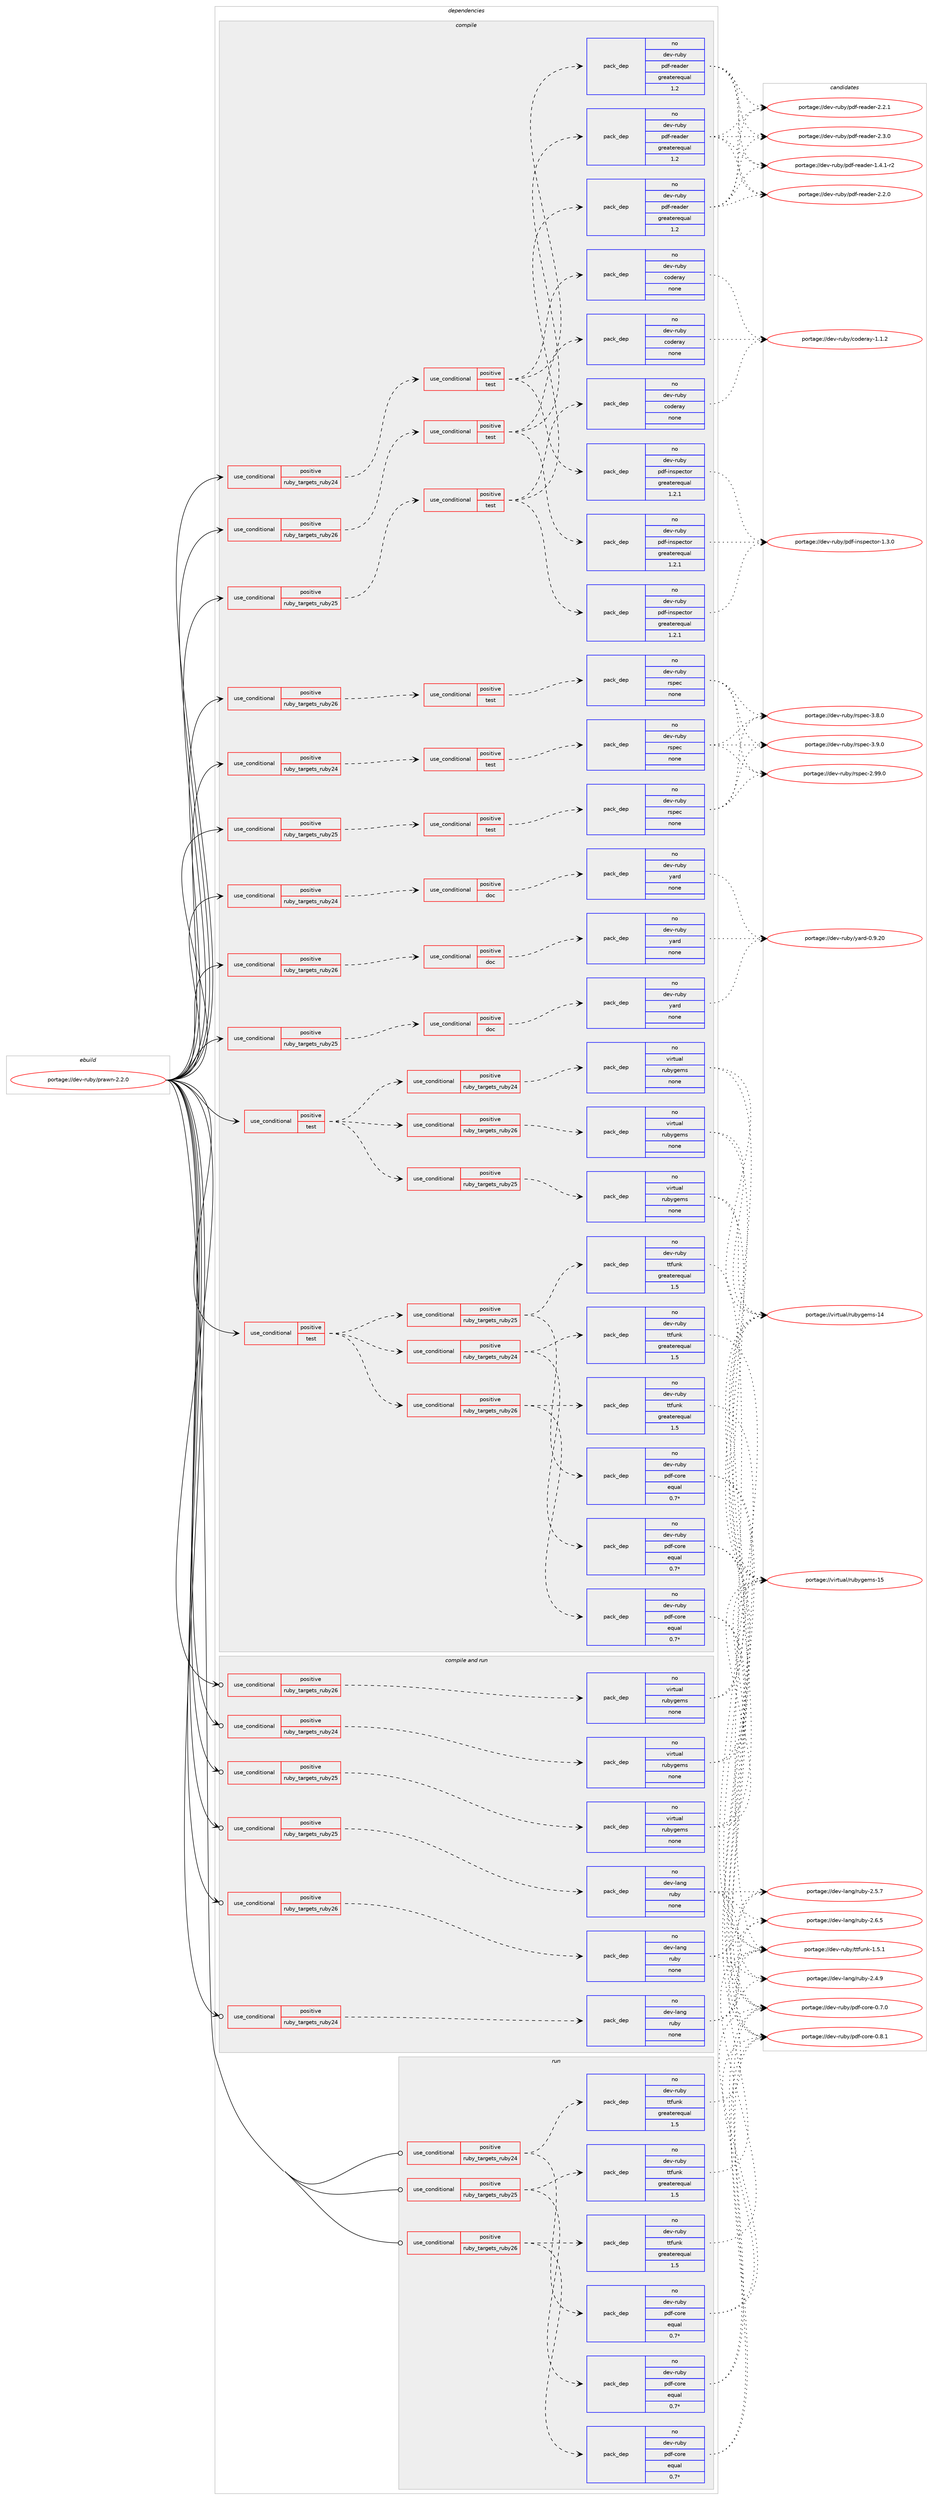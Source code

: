 digraph prolog {

# *************
# Graph options
# *************

newrank=true;
concentrate=true;
compound=true;
graph [rankdir=LR,fontname=Helvetica,fontsize=10,ranksep=1.5];#, ranksep=2.5, nodesep=0.2];
edge  [arrowhead=vee];
node  [fontname=Helvetica,fontsize=10];

# **********
# The ebuild
# **********

subgraph cluster_leftcol {
color=gray;
rank=same;
label=<<i>ebuild</i>>;
id [label="portage://dev-ruby/prawn-2.2.0", color=red, width=4, href="../dev-ruby/prawn-2.2.0.svg"];
}

# ****************
# The dependencies
# ****************

subgraph cluster_midcol {
color=gray;
label=<<i>dependencies</i>>;
subgraph cluster_compile {
fillcolor="#eeeeee";
style=filled;
label=<<i>compile</i>>;
subgraph cond59287 {
dependency234622 [label=<<TABLE BORDER="0" CELLBORDER="1" CELLSPACING="0" CELLPADDING="4"><TR><TD ROWSPAN="3" CELLPADDING="10">use_conditional</TD></TR><TR><TD>positive</TD></TR><TR><TD>ruby_targets_ruby24</TD></TR></TABLE>>, shape=none, color=red];
subgraph cond59288 {
dependency234623 [label=<<TABLE BORDER="0" CELLBORDER="1" CELLSPACING="0" CELLPADDING="4"><TR><TD ROWSPAN="3" CELLPADDING="10">use_conditional</TD></TR><TR><TD>positive</TD></TR><TR><TD>doc</TD></TR></TABLE>>, shape=none, color=red];
subgraph pack171790 {
dependency234624 [label=<<TABLE BORDER="0" CELLBORDER="1" CELLSPACING="0" CELLPADDING="4" WIDTH="220"><TR><TD ROWSPAN="6" CELLPADDING="30">pack_dep</TD></TR><TR><TD WIDTH="110">no</TD></TR><TR><TD>dev-ruby</TD></TR><TR><TD>yard</TD></TR><TR><TD>none</TD></TR><TR><TD></TD></TR></TABLE>>, shape=none, color=blue];
}
dependency234623:e -> dependency234624:w [weight=20,style="dashed",arrowhead="vee"];
}
dependency234622:e -> dependency234623:w [weight=20,style="dashed",arrowhead="vee"];
}
id:e -> dependency234622:w [weight=20,style="solid",arrowhead="vee"];
subgraph cond59289 {
dependency234625 [label=<<TABLE BORDER="0" CELLBORDER="1" CELLSPACING="0" CELLPADDING="4"><TR><TD ROWSPAN="3" CELLPADDING="10">use_conditional</TD></TR><TR><TD>positive</TD></TR><TR><TD>ruby_targets_ruby24</TD></TR></TABLE>>, shape=none, color=red];
subgraph cond59290 {
dependency234626 [label=<<TABLE BORDER="0" CELLBORDER="1" CELLSPACING="0" CELLPADDING="4"><TR><TD ROWSPAN="3" CELLPADDING="10">use_conditional</TD></TR><TR><TD>positive</TD></TR><TR><TD>test</TD></TR></TABLE>>, shape=none, color=red];
subgraph pack171791 {
dependency234627 [label=<<TABLE BORDER="0" CELLBORDER="1" CELLSPACING="0" CELLPADDING="4" WIDTH="220"><TR><TD ROWSPAN="6" CELLPADDING="30">pack_dep</TD></TR><TR><TD WIDTH="110">no</TD></TR><TR><TD>dev-ruby</TD></TR><TR><TD>coderay</TD></TR><TR><TD>none</TD></TR><TR><TD></TD></TR></TABLE>>, shape=none, color=blue];
}
dependency234626:e -> dependency234627:w [weight=20,style="dashed",arrowhead="vee"];
subgraph pack171792 {
dependency234628 [label=<<TABLE BORDER="0" CELLBORDER="1" CELLSPACING="0" CELLPADDING="4" WIDTH="220"><TR><TD ROWSPAN="6" CELLPADDING="30">pack_dep</TD></TR><TR><TD WIDTH="110">no</TD></TR><TR><TD>dev-ruby</TD></TR><TR><TD>pdf-inspector</TD></TR><TR><TD>greaterequal</TD></TR><TR><TD>1.2.1</TD></TR></TABLE>>, shape=none, color=blue];
}
dependency234626:e -> dependency234628:w [weight=20,style="dashed",arrowhead="vee"];
subgraph pack171793 {
dependency234629 [label=<<TABLE BORDER="0" CELLBORDER="1" CELLSPACING="0" CELLPADDING="4" WIDTH="220"><TR><TD ROWSPAN="6" CELLPADDING="30">pack_dep</TD></TR><TR><TD WIDTH="110">no</TD></TR><TR><TD>dev-ruby</TD></TR><TR><TD>pdf-reader</TD></TR><TR><TD>greaterequal</TD></TR><TR><TD>1.2</TD></TR></TABLE>>, shape=none, color=blue];
}
dependency234626:e -> dependency234629:w [weight=20,style="dashed",arrowhead="vee"];
}
dependency234625:e -> dependency234626:w [weight=20,style="dashed",arrowhead="vee"];
}
id:e -> dependency234625:w [weight=20,style="solid",arrowhead="vee"];
subgraph cond59291 {
dependency234630 [label=<<TABLE BORDER="0" CELLBORDER="1" CELLSPACING="0" CELLPADDING="4"><TR><TD ROWSPAN="3" CELLPADDING="10">use_conditional</TD></TR><TR><TD>positive</TD></TR><TR><TD>ruby_targets_ruby24</TD></TR></TABLE>>, shape=none, color=red];
subgraph cond59292 {
dependency234631 [label=<<TABLE BORDER="0" CELLBORDER="1" CELLSPACING="0" CELLPADDING="4"><TR><TD ROWSPAN="3" CELLPADDING="10">use_conditional</TD></TR><TR><TD>positive</TD></TR><TR><TD>test</TD></TR></TABLE>>, shape=none, color=red];
subgraph pack171794 {
dependency234632 [label=<<TABLE BORDER="0" CELLBORDER="1" CELLSPACING="0" CELLPADDING="4" WIDTH="220"><TR><TD ROWSPAN="6" CELLPADDING="30">pack_dep</TD></TR><TR><TD WIDTH="110">no</TD></TR><TR><TD>dev-ruby</TD></TR><TR><TD>rspec</TD></TR><TR><TD>none</TD></TR><TR><TD></TD></TR></TABLE>>, shape=none, color=blue];
}
dependency234631:e -> dependency234632:w [weight=20,style="dashed",arrowhead="vee"];
}
dependency234630:e -> dependency234631:w [weight=20,style="dashed",arrowhead="vee"];
}
id:e -> dependency234630:w [weight=20,style="solid",arrowhead="vee"];
subgraph cond59293 {
dependency234633 [label=<<TABLE BORDER="0" CELLBORDER="1" CELLSPACING="0" CELLPADDING="4"><TR><TD ROWSPAN="3" CELLPADDING="10">use_conditional</TD></TR><TR><TD>positive</TD></TR><TR><TD>ruby_targets_ruby25</TD></TR></TABLE>>, shape=none, color=red];
subgraph cond59294 {
dependency234634 [label=<<TABLE BORDER="0" CELLBORDER="1" CELLSPACING="0" CELLPADDING="4"><TR><TD ROWSPAN="3" CELLPADDING="10">use_conditional</TD></TR><TR><TD>positive</TD></TR><TR><TD>doc</TD></TR></TABLE>>, shape=none, color=red];
subgraph pack171795 {
dependency234635 [label=<<TABLE BORDER="0" CELLBORDER="1" CELLSPACING="0" CELLPADDING="4" WIDTH="220"><TR><TD ROWSPAN="6" CELLPADDING="30">pack_dep</TD></TR><TR><TD WIDTH="110">no</TD></TR><TR><TD>dev-ruby</TD></TR><TR><TD>yard</TD></TR><TR><TD>none</TD></TR><TR><TD></TD></TR></TABLE>>, shape=none, color=blue];
}
dependency234634:e -> dependency234635:w [weight=20,style="dashed",arrowhead="vee"];
}
dependency234633:e -> dependency234634:w [weight=20,style="dashed",arrowhead="vee"];
}
id:e -> dependency234633:w [weight=20,style="solid",arrowhead="vee"];
subgraph cond59295 {
dependency234636 [label=<<TABLE BORDER="0" CELLBORDER="1" CELLSPACING="0" CELLPADDING="4"><TR><TD ROWSPAN="3" CELLPADDING="10">use_conditional</TD></TR><TR><TD>positive</TD></TR><TR><TD>ruby_targets_ruby25</TD></TR></TABLE>>, shape=none, color=red];
subgraph cond59296 {
dependency234637 [label=<<TABLE BORDER="0" CELLBORDER="1" CELLSPACING="0" CELLPADDING="4"><TR><TD ROWSPAN="3" CELLPADDING="10">use_conditional</TD></TR><TR><TD>positive</TD></TR><TR><TD>test</TD></TR></TABLE>>, shape=none, color=red];
subgraph pack171796 {
dependency234638 [label=<<TABLE BORDER="0" CELLBORDER="1" CELLSPACING="0" CELLPADDING="4" WIDTH="220"><TR><TD ROWSPAN="6" CELLPADDING="30">pack_dep</TD></TR><TR><TD WIDTH="110">no</TD></TR><TR><TD>dev-ruby</TD></TR><TR><TD>coderay</TD></TR><TR><TD>none</TD></TR><TR><TD></TD></TR></TABLE>>, shape=none, color=blue];
}
dependency234637:e -> dependency234638:w [weight=20,style="dashed",arrowhead="vee"];
subgraph pack171797 {
dependency234639 [label=<<TABLE BORDER="0" CELLBORDER="1" CELLSPACING="0" CELLPADDING="4" WIDTH="220"><TR><TD ROWSPAN="6" CELLPADDING="30">pack_dep</TD></TR><TR><TD WIDTH="110">no</TD></TR><TR><TD>dev-ruby</TD></TR><TR><TD>pdf-inspector</TD></TR><TR><TD>greaterequal</TD></TR><TR><TD>1.2.1</TD></TR></TABLE>>, shape=none, color=blue];
}
dependency234637:e -> dependency234639:w [weight=20,style="dashed",arrowhead="vee"];
subgraph pack171798 {
dependency234640 [label=<<TABLE BORDER="0" CELLBORDER="1" CELLSPACING="0" CELLPADDING="4" WIDTH="220"><TR><TD ROWSPAN="6" CELLPADDING="30">pack_dep</TD></TR><TR><TD WIDTH="110">no</TD></TR><TR><TD>dev-ruby</TD></TR><TR><TD>pdf-reader</TD></TR><TR><TD>greaterequal</TD></TR><TR><TD>1.2</TD></TR></TABLE>>, shape=none, color=blue];
}
dependency234637:e -> dependency234640:w [weight=20,style="dashed",arrowhead="vee"];
}
dependency234636:e -> dependency234637:w [weight=20,style="dashed",arrowhead="vee"];
}
id:e -> dependency234636:w [weight=20,style="solid",arrowhead="vee"];
subgraph cond59297 {
dependency234641 [label=<<TABLE BORDER="0" CELLBORDER="1" CELLSPACING="0" CELLPADDING="4"><TR><TD ROWSPAN="3" CELLPADDING="10">use_conditional</TD></TR><TR><TD>positive</TD></TR><TR><TD>ruby_targets_ruby25</TD></TR></TABLE>>, shape=none, color=red];
subgraph cond59298 {
dependency234642 [label=<<TABLE BORDER="0" CELLBORDER="1" CELLSPACING="0" CELLPADDING="4"><TR><TD ROWSPAN="3" CELLPADDING="10">use_conditional</TD></TR><TR><TD>positive</TD></TR><TR><TD>test</TD></TR></TABLE>>, shape=none, color=red];
subgraph pack171799 {
dependency234643 [label=<<TABLE BORDER="0" CELLBORDER="1" CELLSPACING="0" CELLPADDING="4" WIDTH="220"><TR><TD ROWSPAN="6" CELLPADDING="30">pack_dep</TD></TR><TR><TD WIDTH="110">no</TD></TR><TR><TD>dev-ruby</TD></TR><TR><TD>rspec</TD></TR><TR><TD>none</TD></TR><TR><TD></TD></TR></TABLE>>, shape=none, color=blue];
}
dependency234642:e -> dependency234643:w [weight=20,style="dashed",arrowhead="vee"];
}
dependency234641:e -> dependency234642:w [weight=20,style="dashed",arrowhead="vee"];
}
id:e -> dependency234641:w [weight=20,style="solid",arrowhead="vee"];
subgraph cond59299 {
dependency234644 [label=<<TABLE BORDER="0" CELLBORDER="1" CELLSPACING="0" CELLPADDING="4"><TR><TD ROWSPAN="3" CELLPADDING="10">use_conditional</TD></TR><TR><TD>positive</TD></TR><TR><TD>ruby_targets_ruby26</TD></TR></TABLE>>, shape=none, color=red];
subgraph cond59300 {
dependency234645 [label=<<TABLE BORDER="0" CELLBORDER="1" CELLSPACING="0" CELLPADDING="4"><TR><TD ROWSPAN="3" CELLPADDING="10">use_conditional</TD></TR><TR><TD>positive</TD></TR><TR><TD>doc</TD></TR></TABLE>>, shape=none, color=red];
subgraph pack171800 {
dependency234646 [label=<<TABLE BORDER="0" CELLBORDER="1" CELLSPACING="0" CELLPADDING="4" WIDTH="220"><TR><TD ROWSPAN="6" CELLPADDING="30">pack_dep</TD></TR><TR><TD WIDTH="110">no</TD></TR><TR><TD>dev-ruby</TD></TR><TR><TD>yard</TD></TR><TR><TD>none</TD></TR><TR><TD></TD></TR></TABLE>>, shape=none, color=blue];
}
dependency234645:e -> dependency234646:w [weight=20,style="dashed",arrowhead="vee"];
}
dependency234644:e -> dependency234645:w [weight=20,style="dashed",arrowhead="vee"];
}
id:e -> dependency234644:w [weight=20,style="solid",arrowhead="vee"];
subgraph cond59301 {
dependency234647 [label=<<TABLE BORDER="0" CELLBORDER="1" CELLSPACING="0" CELLPADDING="4"><TR><TD ROWSPAN="3" CELLPADDING="10">use_conditional</TD></TR><TR><TD>positive</TD></TR><TR><TD>ruby_targets_ruby26</TD></TR></TABLE>>, shape=none, color=red];
subgraph cond59302 {
dependency234648 [label=<<TABLE BORDER="0" CELLBORDER="1" CELLSPACING="0" CELLPADDING="4"><TR><TD ROWSPAN="3" CELLPADDING="10">use_conditional</TD></TR><TR><TD>positive</TD></TR><TR><TD>test</TD></TR></TABLE>>, shape=none, color=red];
subgraph pack171801 {
dependency234649 [label=<<TABLE BORDER="0" CELLBORDER="1" CELLSPACING="0" CELLPADDING="4" WIDTH="220"><TR><TD ROWSPAN="6" CELLPADDING="30">pack_dep</TD></TR><TR><TD WIDTH="110">no</TD></TR><TR><TD>dev-ruby</TD></TR><TR><TD>coderay</TD></TR><TR><TD>none</TD></TR><TR><TD></TD></TR></TABLE>>, shape=none, color=blue];
}
dependency234648:e -> dependency234649:w [weight=20,style="dashed",arrowhead="vee"];
subgraph pack171802 {
dependency234650 [label=<<TABLE BORDER="0" CELLBORDER="1" CELLSPACING="0" CELLPADDING="4" WIDTH="220"><TR><TD ROWSPAN="6" CELLPADDING="30">pack_dep</TD></TR><TR><TD WIDTH="110">no</TD></TR><TR><TD>dev-ruby</TD></TR><TR><TD>pdf-inspector</TD></TR><TR><TD>greaterequal</TD></TR><TR><TD>1.2.1</TD></TR></TABLE>>, shape=none, color=blue];
}
dependency234648:e -> dependency234650:w [weight=20,style="dashed",arrowhead="vee"];
subgraph pack171803 {
dependency234651 [label=<<TABLE BORDER="0" CELLBORDER="1" CELLSPACING="0" CELLPADDING="4" WIDTH="220"><TR><TD ROWSPAN="6" CELLPADDING="30">pack_dep</TD></TR><TR><TD WIDTH="110">no</TD></TR><TR><TD>dev-ruby</TD></TR><TR><TD>pdf-reader</TD></TR><TR><TD>greaterequal</TD></TR><TR><TD>1.2</TD></TR></TABLE>>, shape=none, color=blue];
}
dependency234648:e -> dependency234651:w [weight=20,style="dashed",arrowhead="vee"];
}
dependency234647:e -> dependency234648:w [weight=20,style="dashed",arrowhead="vee"];
}
id:e -> dependency234647:w [weight=20,style="solid",arrowhead="vee"];
subgraph cond59303 {
dependency234652 [label=<<TABLE BORDER="0" CELLBORDER="1" CELLSPACING="0" CELLPADDING="4"><TR><TD ROWSPAN="3" CELLPADDING="10">use_conditional</TD></TR><TR><TD>positive</TD></TR><TR><TD>ruby_targets_ruby26</TD></TR></TABLE>>, shape=none, color=red];
subgraph cond59304 {
dependency234653 [label=<<TABLE BORDER="0" CELLBORDER="1" CELLSPACING="0" CELLPADDING="4"><TR><TD ROWSPAN="3" CELLPADDING="10">use_conditional</TD></TR><TR><TD>positive</TD></TR><TR><TD>test</TD></TR></TABLE>>, shape=none, color=red];
subgraph pack171804 {
dependency234654 [label=<<TABLE BORDER="0" CELLBORDER="1" CELLSPACING="0" CELLPADDING="4" WIDTH="220"><TR><TD ROWSPAN="6" CELLPADDING="30">pack_dep</TD></TR><TR><TD WIDTH="110">no</TD></TR><TR><TD>dev-ruby</TD></TR><TR><TD>rspec</TD></TR><TR><TD>none</TD></TR><TR><TD></TD></TR></TABLE>>, shape=none, color=blue];
}
dependency234653:e -> dependency234654:w [weight=20,style="dashed",arrowhead="vee"];
}
dependency234652:e -> dependency234653:w [weight=20,style="dashed",arrowhead="vee"];
}
id:e -> dependency234652:w [weight=20,style="solid",arrowhead="vee"];
subgraph cond59305 {
dependency234655 [label=<<TABLE BORDER="0" CELLBORDER="1" CELLSPACING="0" CELLPADDING="4"><TR><TD ROWSPAN="3" CELLPADDING="10">use_conditional</TD></TR><TR><TD>positive</TD></TR><TR><TD>test</TD></TR></TABLE>>, shape=none, color=red];
subgraph cond59306 {
dependency234656 [label=<<TABLE BORDER="0" CELLBORDER="1" CELLSPACING="0" CELLPADDING="4"><TR><TD ROWSPAN="3" CELLPADDING="10">use_conditional</TD></TR><TR><TD>positive</TD></TR><TR><TD>ruby_targets_ruby24</TD></TR></TABLE>>, shape=none, color=red];
subgraph pack171805 {
dependency234657 [label=<<TABLE BORDER="0" CELLBORDER="1" CELLSPACING="0" CELLPADDING="4" WIDTH="220"><TR><TD ROWSPAN="6" CELLPADDING="30">pack_dep</TD></TR><TR><TD WIDTH="110">no</TD></TR><TR><TD>dev-ruby</TD></TR><TR><TD>pdf-core</TD></TR><TR><TD>equal</TD></TR><TR><TD>0.7*</TD></TR></TABLE>>, shape=none, color=blue];
}
dependency234656:e -> dependency234657:w [weight=20,style="dashed",arrowhead="vee"];
subgraph pack171806 {
dependency234658 [label=<<TABLE BORDER="0" CELLBORDER="1" CELLSPACING="0" CELLPADDING="4" WIDTH="220"><TR><TD ROWSPAN="6" CELLPADDING="30">pack_dep</TD></TR><TR><TD WIDTH="110">no</TD></TR><TR><TD>dev-ruby</TD></TR><TR><TD>ttfunk</TD></TR><TR><TD>greaterequal</TD></TR><TR><TD>1.5</TD></TR></TABLE>>, shape=none, color=blue];
}
dependency234656:e -> dependency234658:w [weight=20,style="dashed",arrowhead="vee"];
}
dependency234655:e -> dependency234656:w [weight=20,style="dashed",arrowhead="vee"];
subgraph cond59307 {
dependency234659 [label=<<TABLE BORDER="0" CELLBORDER="1" CELLSPACING="0" CELLPADDING="4"><TR><TD ROWSPAN="3" CELLPADDING="10">use_conditional</TD></TR><TR><TD>positive</TD></TR><TR><TD>ruby_targets_ruby25</TD></TR></TABLE>>, shape=none, color=red];
subgraph pack171807 {
dependency234660 [label=<<TABLE BORDER="0" CELLBORDER="1" CELLSPACING="0" CELLPADDING="4" WIDTH="220"><TR><TD ROWSPAN="6" CELLPADDING="30">pack_dep</TD></TR><TR><TD WIDTH="110">no</TD></TR><TR><TD>dev-ruby</TD></TR><TR><TD>pdf-core</TD></TR><TR><TD>equal</TD></TR><TR><TD>0.7*</TD></TR></TABLE>>, shape=none, color=blue];
}
dependency234659:e -> dependency234660:w [weight=20,style="dashed",arrowhead="vee"];
subgraph pack171808 {
dependency234661 [label=<<TABLE BORDER="0" CELLBORDER="1" CELLSPACING="0" CELLPADDING="4" WIDTH="220"><TR><TD ROWSPAN="6" CELLPADDING="30">pack_dep</TD></TR><TR><TD WIDTH="110">no</TD></TR><TR><TD>dev-ruby</TD></TR><TR><TD>ttfunk</TD></TR><TR><TD>greaterequal</TD></TR><TR><TD>1.5</TD></TR></TABLE>>, shape=none, color=blue];
}
dependency234659:e -> dependency234661:w [weight=20,style="dashed",arrowhead="vee"];
}
dependency234655:e -> dependency234659:w [weight=20,style="dashed",arrowhead="vee"];
subgraph cond59308 {
dependency234662 [label=<<TABLE BORDER="0" CELLBORDER="1" CELLSPACING="0" CELLPADDING="4"><TR><TD ROWSPAN="3" CELLPADDING="10">use_conditional</TD></TR><TR><TD>positive</TD></TR><TR><TD>ruby_targets_ruby26</TD></TR></TABLE>>, shape=none, color=red];
subgraph pack171809 {
dependency234663 [label=<<TABLE BORDER="0" CELLBORDER="1" CELLSPACING="0" CELLPADDING="4" WIDTH="220"><TR><TD ROWSPAN="6" CELLPADDING="30">pack_dep</TD></TR><TR><TD WIDTH="110">no</TD></TR><TR><TD>dev-ruby</TD></TR><TR><TD>pdf-core</TD></TR><TR><TD>equal</TD></TR><TR><TD>0.7*</TD></TR></TABLE>>, shape=none, color=blue];
}
dependency234662:e -> dependency234663:w [weight=20,style="dashed",arrowhead="vee"];
subgraph pack171810 {
dependency234664 [label=<<TABLE BORDER="0" CELLBORDER="1" CELLSPACING="0" CELLPADDING="4" WIDTH="220"><TR><TD ROWSPAN="6" CELLPADDING="30">pack_dep</TD></TR><TR><TD WIDTH="110">no</TD></TR><TR><TD>dev-ruby</TD></TR><TR><TD>ttfunk</TD></TR><TR><TD>greaterequal</TD></TR><TR><TD>1.5</TD></TR></TABLE>>, shape=none, color=blue];
}
dependency234662:e -> dependency234664:w [weight=20,style="dashed",arrowhead="vee"];
}
dependency234655:e -> dependency234662:w [weight=20,style="dashed",arrowhead="vee"];
}
id:e -> dependency234655:w [weight=20,style="solid",arrowhead="vee"];
subgraph cond59309 {
dependency234665 [label=<<TABLE BORDER="0" CELLBORDER="1" CELLSPACING="0" CELLPADDING="4"><TR><TD ROWSPAN="3" CELLPADDING="10">use_conditional</TD></TR><TR><TD>positive</TD></TR><TR><TD>test</TD></TR></TABLE>>, shape=none, color=red];
subgraph cond59310 {
dependency234666 [label=<<TABLE BORDER="0" CELLBORDER="1" CELLSPACING="0" CELLPADDING="4"><TR><TD ROWSPAN="3" CELLPADDING="10">use_conditional</TD></TR><TR><TD>positive</TD></TR><TR><TD>ruby_targets_ruby24</TD></TR></TABLE>>, shape=none, color=red];
subgraph pack171811 {
dependency234667 [label=<<TABLE BORDER="0" CELLBORDER="1" CELLSPACING="0" CELLPADDING="4" WIDTH="220"><TR><TD ROWSPAN="6" CELLPADDING="30">pack_dep</TD></TR><TR><TD WIDTH="110">no</TD></TR><TR><TD>virtual</TD></TR><TR><TD>rubygems</TD></TR><TR><TD>none</TD></TR><TR><TD></TD></TR></TABLE>>, shape=none, color=blue];
}
dependency234666:e -> dependency234667:w [weight=20,style="dashed",arrowhead="vee"];
}
dependency234665:e -> dependency234666:w [weight=20,style="dashed",arrowhead="vee"];
subgraph cond59311 {
dependency234668 [label=<<TABLE BORDER="0" CELLBORDER="1" CELLSPACING="0" CELLPADDING="4"><TR><TD ROWSPAN="3" CELLPADDING="10">use_conditional</TD></TR><TR><TD>positive</TD></TR><TR><TD>ruby_targets_ruby25</TD></TR></TABLE>>, shape=none, color=red];
subgraph pack171812 {
dependency234669 [label=<<TABLE BORDER="0" CELLBORDER="1" CELLSPACING="0" CELLPADDING="4" WIDTH="220"><TR><TD ROWSPAN="6" CELLPADDING="30">pack_dep</TD></TR><TR><TD WIDTH="110">no</TD></TR><TR><TD>virtual</TD></TR><TR><TD>rubygems</TD></TR><TR><TD>none</TD></TR><TR><TD></TD></TR></TABLE>>, shape=none, color=blue];
}
dependency234668:e -> dependency234669:w [weight=20,style="dashed",arrowhead="vee"];
}
dependency234665:e -> dependency234668:w [weight=20,style="dashed",arrowhead="vee"];
subgraph cond59312 {
dependency234670 [label=<<TABLE BORDER="0" CELLBORDER="1" CELLSPACING="0" CELLPADDING="4"><TR><TD ROWSPAN="3" CELLPADDING="10">use_conditional</TD></TR><TR><TD>positive</TD></TR><TR><TD>ruby_targets_ruby26</TD></TR></TABLE>>, shape=none, color=red];
subgraph pack171813 {
dependency234671 [label=<<TABLE BORDER="0" CELLBORDER="1" CELLSPACING="0" CELLPADDING="4" WIDTH="220"><TR><TD ROWSPAN="6" CELLPADDING="30">pack_dep</TD></TR><TR><TD WIDTH="110">no</TD></TR><TR><TD>virtual</TD></TR><TR><TD>rubygems</TD></TR><TR><TD>none</TD></TR><TR><TD></TD></TR></TABLE>>, shape=none, color=blue];
}
dependency234670:e -> dependency234671:w [weight=20,style="dashed",arrowhead="vee"];
}
dependency234665:e -> dependency234670:w [weight=20,style="dashed",arrowhead="vee"];
}
id:e -> dependency234665:w [weight=20,style="solid",arrowhead="vee"];
}
subgraph cluster_compileandrun {
fillcolor="#eeeeee";
style=filled;
label=<<i>compile and run</i>>;
subgraph cond59313 {
dependency234672 [label=<<TABLE BORDER="0" CELLBORDER="1" CELLSPACING="0" CELLPADDING="4"><TR><TD ROWSPAN="3" CELLPADDING="10">use_conditional</TD></TR><TR><TD>positive</TD></TR><TR><TD>ruby_targets_ruby24</TD></TR></TABLE>>, shape=none, color=red];
subgraph pack171814 {
dependency234673 [label=<<TABLE BORDER="0" CELLBORDER="1" CELLSPACING="0" CELLPADDING="4" WIDTH="220"><TR><TD ROWSPAN="6" CELLPADDING="30">pack_dep</TD></TR><TR><TD WIDTH="110">no</TD></TR><TR><TD>dev-lang</TD></TR><TR><TD>ruby</TD></TR><TR><TD>none</TD></TR><TR><TD></TD></TR></TABLE>>, shape=none, color=blue];
}
dependency234672:e -> dependency234673:w [weight=20,style="dashed",arrowhead="vee"];
}
id:e -> dependency234672:w [weight=20,style="solid",arrowhead="odotvee"];
subgraph cond59314 {
dependency234674 [label=<<TABLE BORDER="0" CELLBORDER="1" CELLSPACING="0" CELLPADDING="4"><TR><TD ROWSPAN="3" CELLPADDING="10">use_conditional</TD></TR><TR><TD>positive</TD></TR><TR><TD>ruby_targets_ruby24</TD></TR></TABLE>>, shape=none, color=red];
subgraph pack171815 {
dependency234675 [label=<<TABLE BORDER="0" CELLBORDER="1" CELLSPACING="0" CELLPADDING="4" WIDTH="220"><TR><TD ROWSPAN="6" CELLPADDING="30">pack_dep</TD></TR><TR><TD WIDTH="110">no</TD></TR><TR><TD>virtual</TD></TR><TR><TD>rubygems</TD></TR><TR><TD>none</TD></TR><TR><TD></TD></TR></TABLE>>, shape=none, color=blue];
}
dependency234674:e -> dependency234675:w [weight=20,style="dashed",arrowhead="vee"];
}
id:e -> dependency234674:w [weight=20,style="solid",arrowhead="odotvee"];
subgraph cond59315 {
dependency234676 [label=<<TABLE BORDER="0" CELLBORDER="1" CELLSPACING="0" CELLPADDING="4"><TR><TD ROWSPAN="3" CELLPADDING="10">use_conditional</TD></TR><TR><TD>positive</TD></TR><TR><TD>ruby_targets_ruby25</TD></TR></TABLE>>, shape=none, color=red];
subgraph pack171816 {
dependency234677 [label=<<TABLE BORDER="0" CELLBORDER="1" CELLSPACING="0" CELLPADDING="4" WIDTH="220"><TR><TD ROWSPAN="6" CELLPADDING="30">pack_dep</TD></TR><TR><TD WIDTH="110">no</TD></TR><TR><TD>dev-lang</TD></TR><TR><TD>ruby</TD></TR><TR><TD>none</TD></TR><TR><TD></TD></TR></TABLE>>, shape=none, color=blue];
}
dependency234676:e -> dependency234677:w [weight=20,style="dashed",arrowhead="vee"];
}
id:e -> dependency234676:w [weight=20,style="solid",arrowhead="odotvee"];
subgraph cond59316 {
dependency234678 [label=<<TABLE BORDER="0" CELLBORDER="1" CELLSPACING="0" CELLPADDING="4"><TR><TD ROWSPAN="3" CELLPADDING="10">use_conditional</TD></TR><TR><TD>positive</TD></TR><TR><TD>ruby_targets_ruby25</TD></TR></TABLE>>, shape=none, color=red];
subgraph pack171817 {
dependency234679 [label=<<TABLE BORDER="0" CELLBORDER="1" CELLSPACING="0" CELLPADDING="4" WIDTH="220"><TR><TD ROWSPAN="6" CELLPADDING="30">pack_dep</TD></TR><TR><TD WIDTH="110">no</TD></TR><TR><TD>virtual</TD></TR><TR><TD>rubygems</TD></TR><TR><TD>none</TD></TR><TR><TD></TD></TR></TABLE>>, shape=none, color=blue];
}
dependency234678:e -> dependency234679:w [weight=20,style="dashed",arrowhead="vee"];
}
id:e -> dependency234678:w [weight=20,style="solid",arrowhead="odotvee"];
subgraph cond59317 {
dependency234680 [label=<<TABLE BORDER="0" CELLBORDER="1" CELLSPACING="0" CELLPADDING="4"><TR><TD ROWSPAN="3" CELLPADDING="10">use_conditional</TD></TR><TR><TD>positive</TD></TR><TR><TD>ruby_targets_ruby26</TD></TR></TABLE>>, shape=none, color=red];
subgraph pack171818 {
dependency234681 [label=<<TABLE BORDER="0" CELLBORDER="1" CELLSPACING="0" CELLPADDING="4" WIDTH="220"><TR><TD ROWSPAN="6" CELLPADDING="30">pack_dep</TD></TR><TR><TD WIDTH="110">no</TD></TR><TR><TD>dev-lang</TD></TR><TR><TD>ruby</TD></TR><TR><TD>none</TD></TR><TR><TD></TD></TR></TABLE>>, shape=none, color=blue];
}
dependency234680:e -> dependency234681:w [weight=20,style="dashed",arrowhead="vee"];
}
id:e -> dependency234680:w [weight=20,style="solid",arrowhead="odotvee"];
subgraph cond59318 {
dependency234682 [label=<<TABLE BORDER="0" CELLBORDER="1" CELLSPACING="0" CELLPADDING="4"><TR><TD ROWSPAN="3" CELLPADDING="10">use_conditional</TD></TR><TR><TD>positive</TD></TR><TR><TD>ruby_targets_ruby26</TD></TR></TABLE>>, shape=none, color=red];
subgraph pack171819 {
dependency234683 [label=<<TABLE BORDER="0" CELLBORDER="1" CELLSPACING="0" CELLPADDING="4" WIDTH="220"><TR><TD ROWSPAN="6" CELLPADDING="30">pack_dep</TD></TR><TR><TD WIDTH="110">no</TD></TR><TR><TD>virtual</TD></TR><TR><TD>rubygems</TD></TR><TR><TD>none</TD></TR><TR><TD></TD></TR></TABLE>>, shape=none, color=blue];
}
dependency234682:e -> dependency234683:w [weight=20,style="dashed",arrowhead="vee"];
}
id:e -> dependency234682:w [weight=20,style="solid",arrowhead="odotvee"];
}
subgraph cluster_run {
fillcolor="#eeeeee";
style=filled;
label=<<i>run</i>>;
subgraph cond59319 {
dependency234684 [label=<<TABLE BORDER="0" CELLBORDER="1" CELLSPACING="0" CELLPADDING="4"><TR><TD ROWSPAN="3" CELLPADDING="10">use_conditional</TD></TR><TR><TD>positive</TD></TR><TR><TD>ruby_targets_ruby24</TD></TR></TABLE>>, shape=none, color=red];
subgraph pack171820 {
dependency234685 [label=<<TABLE BORDER="0" CELLBORDER="1" CELLSPACING="0" CELLPADDING="4" WIDTH="220"><TR><TD ROWSPAN="6" CELLPADDING="30">pack_dep</TD></TR><TR><TD WIDTH="110">no</TD></TR><TR><TD>dev-ruby</TD></TR><TR><TD>pdf-core</TD></TR><TR><TD>equal</TD></TR><TR><TD>0.7*</TD></TR></TABLE>>, shape=none, color=blue];
}
dependency234684:e -> dependency234685:w [weight=20,style="dashed",arrowhead="vee"];
subgraph pack171821 {
dependency234686 [label=<<TABLE BORDER="0" CELLBORDER="1" CELLSPACING="0" CELLPADDING="4" WIDTH="220"><TR><TD ROWSPAN="6" CELLPADDING="30">pack_dep</TD></TR><TR><TD WIDTH="110">no</TD></TR><TR><TD>dev-ruby</TD></TR><TR><TD>ttfunk</TD></TR><TR><TD>greaterequal</TD></TR><TR><TD>1.5</TD></TR></TABLE>>, shape=none, color=blue];
}
dependency234684:e -> dependency234686:w [weight=20,style="dashed",arrowhead="vee"];
}
id:e -> dependency234684:w [weight=20,style="solid",arrowhead="odot"];
subgraph cond59320 {
dependency234687 [label=<<TABLE BORDER="0" CELLBORDER="1" CELLSPACING="0" CELLPADDING="4"><TR><TD ROWSPAN="3" CELLPADDING="10">use_conditional</TD></TR><TR><TD>positive</TD></TR><TR><TD>ruby_targets_ruby25</TD></TR></TABLE>>, shape=none, color=red];
subgraph pack171822 {
dependency234688 [label=<<TABLE BORDER="0" CELLBORDER="1" CELLSPACING="0" CELLPADDING="4" WIDTH="220"><TR><TD ROWSPAN="6" CELLPADDING="30">pack_dep</TD></TR><TR><TD WIDTH="110">no</TD></TR><TR><TD>dev-ruby</TD></TR><TR><TD>pdf-core</TD></TR><TR><TD>equal</TD></TR><TR><TD>0.7*</TD></TR></TABLE>>, shape=none, color=blue];
}
dependency234687:e -> dependency234688:w [weight=20,style="dashed",arrowhead="vee"];
subgraph pack171823 {
dependency234689 [label=<<TABLE BORDER="0" CELLBORDER="1" CELLSPACING="0" CELLPADDING="4" WIDTH="220"><TR><TD ROWSPAN="6" CELLPADDING="30">pack_dep</TD></TR><TR><TD WIDTH="110">no</TD></TR><TR><TD>dev-ruby</TD></TR><TR><TD>ttfunk</TD></TR><TR><TD>greaterequal</TD></TR><TR><TD>1.5</TD></TR></TABLE>>, shape=none, color=blue];
}
dependency234687:e -> dependency234689:w [weight=20,style="dashed",arrowhead="vee"];
}
id:e -> dependency234687:w [weight=20,style="solid",arrowhead="odot"];
subgraph cond59321 {
dependency234690 [label=<<TABLE BORDER="0" CELLBORDER="1" CELLSPACING="0" CELLPADDING="4"><TR><TD ROWSPAN="3" CELLPADDING="10">use_conditional</TD></TR><TR><TD>positive</TD></TR><TR><TD>ruby_targets_ruby26</TD></TR></TABLE>>, shape=none, color=red];
subgraph pack171824 {
dependency234691 [label=<<TABLE BORDER="0" CELLBORDER="1" CELLSPACING="0" CELLPADDING="4" WIDTH="220"><TR><TD ROWSPAN="6" CELLPADDING="30">pack_dep</TD></TR><TR><TD WIDTH="110">no</TD></TR><TR><TD>dev-ruby</TD></TR><TR><TD>pdf-core</TD></TR><TR><TD>equal</TD></TR><TR><TD>0.7*</TD></TR></TABLE>>, shape=none, color=blue];
}
dependency234690:e -> dependency234691:w [weight=20,style="dashed",arrowhead="vee"];
subgraph pack171825 {
dependency234692 [label=<<TABLE BORDER="0" CELLBORDER="1" CELLSPACING="0" CELLPADDING="4" WIDTH="220"><TR><TD ROWSPAN="6" CELLPADDING="30">pack_dep</TD></TR><TR><TD WIDTH="110">no</TD></TR><TR><TD>dev-ruby</TD></TR><TR><TD>ttfunk</TD></TR><TR><TD>greaterequal</TD></TR><TR><TD>1.5</TD></TR></TABLE>>, shape=none, color=blue];
}
dependency234690:e -> dependency234692:w [weight=20,style="dashed",arrowhead="vee"];
}
id:e -> dependency234690:w [weight=20,style="solid",arrowhead="odot"];
}
}

# **************
# The candidates
# **************

subgraph cluster_choices {
rank=same;
color=gray;
label=<<i>candidates</i>>;

subgraph choice171790 {
color=black;
nodesep=1;
choiceportage1001011184511411798121471219711410045484657465048 [label="portage://dev-ruby/yard-0.9.20", color=red, width=4,href="../dev-ruby/yard-0.9.20.svg"];
dependency234624:e -> choiceportage1001011184511411798121471219711410045484657465048:w [style=dotted,weight="100"];
}
subgraph choice171791 {
color=black;
nodesep=1;
choiceportage1001011184511411798121479911110010111497121454946494650 [label="portage://dev-ruby/coderay-1.1.2", color=red, width=4,href="../dev-ruby/coderay-1.1.2.svg"];
dependency234627:e -> choiceportage1001011184511411798121479911110010111497121454946494650:w [style=dotted,weight="100"];
}
subgraph choice171792 {
color=black;
nodesep=1;
choiceportage1001011184511411798121471121001024510511011511210199116111114454946514648 [label="portage://dev-ruby/pdf-inspector-1.3.0", color=red, width=4,href="../dev-ruby/pdf-inspector-1.3.0.svg"];
dependency234628:e -> choiceportage1001011184511411798121471121001024510511011511210199116111114454946514648:w [style=dotted,weight="100"];
}
subgraph choice171793 {
color=black;
nodesep=1;
choiceportage10010111845114117981214711210010245114101971001011144549465246494511450 [label="portage://dev-ruby/pdf-reader-1.4.1-r2", color=red, width=4,href="../dev-ruby/pdf-reader-1.4.1-r2.svg"];
choiceportage1001011184511411798121471121001024511410197100101114455046504648 [label="portage://dev-ruby/pdf-reader-2.2.0", color=red, width=4,href="../dev-ruby/pdf-reader-2.2.0.svg"];
choiceportage1001011184511411798121471121001024511410197100101114455046504649 [label="portage://dev-ruby/pdf-reader-2.2.1", color=red, width=4,href="../dev-ruby/pdf-reader-2.2.1.svg"];
choiceportage1001011184511411798121471121001024511410197100101114455046514648 [label="portage://dev-ruby/pdf-reader-2.3.0", color=red, width=4,href="../dev-ruby/pdf-reader-2.3.0.svg"];
dependency234629:e -> choiceportage10010111845114117981214711210010245114101971001011144549465246494511450:w [style=dotted,weight="100"];
dependency234629:e -> choiceportage1001011184511411798121471121001024511410197100101114455046504648:w [style=dotted,weight="100"];
dependency234629:e -> choiceportage1001011184511411798121471121001024511410197100101114455046504649:w [style=dotted,weight="100"];
dependency234629:e -> choiceportage1001011184511411798121471121001024511410197100101114455046514648:w [style=dotted,weight="100"];
}
subgraph choice171794 {
color=black;
nodesep=1;
choiceportage1001011184511411798121471141151121019945504657574648 [label="portage://dev-ruby/rspec-2.99.0", color=red, width=4,href="../dev-ruby/rspec-2.99.0.svg"];
choiceportage10010111845114117981214711411511210199455146564648 [label="portage://dev-ruby/rspec-3.8.0", color=red, width=4,href="../dev-ruby/rspec-3.8.0.svg"];
choiceportage10010111845114117981214711411511210199455146574648 [label="portage://dev-ruby/rspec-3.9.0", color=red, width=4,href="../dev-ruby/rspec-3.9.0.svg"];
dependency234632:e -> choiceportage1001011184511411798121471141151121019945504657574648:w [style=dotted,weight="100"];
dependency234632:e -> choiceportage10010111845114117981214711411511210199455146564648:w [style=dotted,weight="100"];
dependency234632:e -> choiceportage10010111845114117981214711411511210199455146574648:w [style=dotted,weight="100"];
}
subgraph choice171795 {
color=black;
nodesep=1;
choiceportage1001011184511411798121471219711410045484657465048 [label="portage://dev-ruby/yard-0.9.20", color=red, width=4,href="../dev-ruby/yard-0.9.20.svg"];
dependency234635:e -> choiceportage1001011184511411798121471219711410045484657465048:w [style=dotted,weight="100"];
}
subgraph choice171796 {
color=black;
nodesep=1;
choiceportage1001011184511411798121479911110010111497121454946494650 [label="portage://dev-ruby/coderay-1.1.2", color=red, width=4,href="../dev-ruby/coderay-1.1.2.svg"];
dependency234638:e -> choiceportage1001011184511411798121479911110010111497121454946494650:w [style=dotted,weight="100"];
}
subgraph choice171797 {
color=black;
nodesep=1;
choiceportage1001011184511411798121471121001024510511011511210199116111114454946514648 [label="portage://dev-ruby/pdf-inspector-1.3.0", color=red, width=4,href="../dev-ruby/pdf-inspector-1.3.0.svg"];
dependency234639:e -> choiceportage1001011184511411798121471121001024510511011511210199116111114454946514648:w [style=dotted,weight="100"];
}
subgraph choice171798 {
color=black;
nodesep=1;
choiceportage10010111845114117981214711210010245114101971001011144549465246494511450 [label="portage://dev-ruby/pdf-reader-1.4.1-r2", color=red, width=4,href="../dev-ruby/pdf-reader-1.4.1-r2.svg"];
choiceportage1001011184511411798121471121001024511410197100101114455046504648 [label="portage://dev-ruby/pdf-reader-2.2.0", color=red, width=4,href="../dev-ruby/pdf-reader-2.2.0.svg"];
choiceportage1001011184511411798121471121001024511410197100101114455046504649 [label="portage://dev-ruby/pdf-reader-2.2.1", color=red, width=4,href="../dev-ruby/pdf-reader-2.2.1.svg"];
choiceportage1001011184511411798121471121001024511410197100101114455046514648 [label="portage://dev-ruby/pdf-reader-2.3.0", color=red, width=4,href="../dev-ruby/pdf-reader-2.3.0.svg"];
dependency234640:e -> choiceportage10010111845114117981214711210010245114101971001011144549465246494511450:w [style=dotted,weight="100"];
dependency234640:e -> choiceportage1001011184511411798121471121001024511410197100101114455046504648:w [style=dotted,weight="100"];
dependency234640:e -> choiceportage1001011184511411798121471121001024511410197100101114455046504649:w [style=dotted,weight="100"];
dependency234640:e -> choiceportage1001011184511411798121471121001024511410197100101114455046514648:w [style=dotted,weight="100"];
}
subgraph choice171799 {
color=black;
nodesep=1;
choiceportage1001011184511411798121471141151121019945504657574648 [label="portage://dev-ruby/rspec-2.99.0", color=red, width=4,href="../dev-ruby/rspec-2.99.0.svg"];
choiceportage10010111845114117981214711411511210199455146564648 [label="portage://dev-ruby/rspec-3.8.0", color=red, width=4,href="../dev-ruby/rspec-3.8.0.svg"];
choiceportage10010111845114117981214711411511210199455146574648 [label="portage://dev-ruby/rspec-3.9.0", color=red, width=4,href="../dev-ruby/rspec-3.9.0.svg"];
dependency234643:e -> choiceportage1001011184511411798121471141151121019945504657574648:w [style=dotted,weight="100"];
dependency234643:e -> choiceportage10010111845114117981214711411511210199455146564648:w [style=dotted,weight="100"];
dependency234643:e -> choiceportage10010111845114117981214711411511210199455146574648:w [style=dotted,weight="100"];
}
subgraph choice171800 {
color=black;
nodesep=1;
choiceportage1001011184511411798121471219711410045484657465048 [label="portage://dev-ruby/yard-0.9.20", color=red, width=4,href="../dev-ruby/yard-0.9.20.svg"];
dependency234646:e -> choiceportage1001011184511411798121471219711410045484657465048:w [style=dotted,weight="100"];
}
subgraph choice171801 {
color=black;
nodesep=1;
choiceportage1001011184511411798121479911110010111497121454946494650 [label="portage://dev-ruby/coderay-1.1.2", color=red, width=4,href="../dev-ruby/coderay-1.1.2.svg"];
dependency234649:e -> choiceportage1001011184511411798121479911110010111497121454946494650:w [style=dotted,weight="100"];
}
subgraph choice171802 {
color=black;
nodesep=1;
choiceportage1001011184511411798121471121001024510511011511210199116111114454946514648 [label="portage://dev-ruby/pdf-inspector-1.3.0", color=red, width=4,href="../dev-ruby/pdf-inspector-1.3.0.svg"];
dependency234650:e -> choiceportage1001011184511411798121471121001024510511011511210199116111114454946514648:w [style=dotted,weight="100"];
}
subgraph choice171803 {
color=black;
nodesep=1;
choiceportage10010111845114117981214711210010245114101971001011144549465246494511450 [label="portage://dev-ruby/pdf-reader-1.4.1-r2", color=red, width=4,href="../dev-ruby/pdf-reader-1.4.1-r2.svg"];
choiceportage1001011184511411798121471121001024511410197100101114455046504648 [label="portage://dev-ruby/pdf-reader-2.2.0", color=red, width=4,href="../dev-ruby/pdf-reader-2.2.0.svg"];
choiceportage1001011184511411798121471121001024511410197100101114455046504649 [label="portage://dev-ruby/pdf-reader-2.2.1", color=red, width=4,href="../dev-ruby/pdf-reader-2.2.1.svg"];
choiceportage1001011184511411798121471121001024511410197100101114455046514648 [label="portage://dev-ruby/pdf-reader-2.3.0", color=red, width=4,href="../dev-ruby/pdf-reader-2.3.0.svg"];
dependency234651:e -> choiceportage10010111845114117981214711210010245114101971001011144549465246494511450:w [style=dotted,weight="100"];
dependency234651:e -> choiceportage1001011184511411798121471121001024511410197100101114455046504648:w [style=dotted,weight="100"];
dependency234651:e -> choiceportage1001011184511411798121471121001024511410197100101114455046504649:w [style=dotted,weight="100"];
dependency234651:e -> choiceportage1001011184511411798121471121001024511410197100101114455046514648:w [style=dotted,weight="100"];
}
subgraph choice171804 {
color=black;
nodesep=1;
choiceportage1001011184511411798121471141151121019945504657574648 [label="portage://dev-ruby/rspec-2.99.0", color=red, width=4,href="../dev-ruby/rspec-2.99.0.svg"];
choiceportage10010111845114117981214711411511210199455146564648 [label="portage://dev-ruby/rspec-3.8.0", color=red, width=4,href="../dev-ruby/rspec-3.8.0.svg"];
choiceportage10010111845114117981214711411511210199455146574648 [label="portage://dev-ruby/rspec-3.9.0", color=red, width=4,href="../dev-ruby/rspec-3.9.0.svg"];
dependency234654:e -> choiceportage1001011184511411798121471141151121019945504657574648:w [style=dotted,weight="100"];
dependency234654:e -> choiceportage10010111845114117981214711411511210199455146564648:w [style=dotted,weight="100"];
dependency234654:e -> choiceportage10010111845114117981214711411511210199455146574648:w [style=dotted,weight="100"];
}
subgraph choice171805 {
color=black;
nodesep=1;
choiceportage1001011184511411798121471121001024599111114101454846554648 [label="portage://dev-ruby/pdf-core-0.7.0", color=red, width=4,href="../dev-ruby/pdf-core-0.7.0.svg"];
choiceportage1001011184511411798121471121001024599111114101454846564649 [label="portage://dev-ruby/pdf-core-0.8.1", color=red, width=4,href="../dev-ruby/pdf-core-0.8.1.svg"];
dependency234657:e -> choiceportage1001011184511411798121471121001024599111114101454846554648:w [style=dotted,weight="100"];
dependency234657:e -> choiceportage1001011184511411798121471121001024599111114101454846564649:w [style=dotted,weight="100"];
}
subgraph choice171806 {
color=black;
nodesep=1;
choiceportage100101118451141179812147116116102117110107454946534649 [label="portage://dev-ruby/ttfunk-1.5.1", color=red, width=4,href="../dev-ruby/ttfunk-1.5.1.svg"];
dependency234658:e -> choiceportage100101118451141179812147116116102117110107454946534649:w [style=dotted,weight="100"];
}
subgraph choice171807 {
color=black;
nodesep=1;
choiceportage1001011184511411798121471121001024599111114101454846554648 [label="portage://dev-ruby/pdf-core-0.7.0", color=red, width=4,href="../dev-ruby/pdf-core-0.7.0.svg"];
choiceportage1001011184511411798121471121001024599111114101454846564649 [label="portage://dev-ruby/pdf-core-0.8.1", color=red, width=4,href="../dev-ruby/pdf-core-0.8.1.svg"];
dependency234660:e -> choiceportage1001011184511411798121471121001024599111114101454846554648:w [style=dotted,weight="100"];
dependency234660:e -> choiceportage1001011184511411798121471121001024599111114101454846564649:w [style=dotted,weight="100"];
}
subgraph choice171808 {
color=black;
nodesep=1;
choiceportage100101118451141179812147116116102117110107454946534649 [label="portage://dev-ruby/ttfunk-1.5.1", color=red, width=4,href="../dev-ruby/ttfunk-1.5.1.svg"];
dependency234661:e -> choiceportage100101118451141179812147116116102117110107454946534649:w [style=dotted,weight="100"];
}
subgraph choice171809 {
color=black;
nodesep=1;
choiceportage1001011184511411798121471121001024599111114101454846554648 [label="portage://dev-ruby/pdf-core-0.7.0", color=red, width=4,href="../dev-ruby/pdf-core-0.7.0.svg"];
choiceportage1001011184511411798121471121001024599111114101454846564649 [label="portage://dev-ruby/pdf-core-0.8.1", color=red, width=4,href="../dev-ruby/pdf-core-0.8.1.svg"];
dependency234663:e -> choiceportage1001011184511411798121471121001024599111114101454846554648:w [style=dotted,weight="100"];
dependency234663:e -> choiceportage1001011184511411798121471121001024599111114101454846564649:w [style=dotted,weight="100"];
}
subgraph choice171810 {
color=black;
nodesep=1;
choiceportage100101118451141179812147116116102117110107454946534649 [label="portage://dev-ruby/ttfunk-1.5.1", color=red, width=4,href="../dev-ruby/ttfunk-1.5.1.svg"];
dependency234664:e -> choiceportage100101118451141179812147116116102117110107454946534649:w [style=dotted,weight="100"];
}
subgraph choice171811 {
color=black;
nodesep=1;
choiceportage118105114116117971084711411798121103101109115454952 [label="portage://virtual/rubygems-14", color=red, width=4,href="../virtual/rubygems-14.svg"];
choiceportage118105114116117971084711411798121103101109115454953 [label="portage://virtual/rubygems-15", color=red, width=4,href="../virtual/rubygems-15.svg"];
dependency234667:e -> choiceportage118105114116117971084711411798121103101109115454952:w [style=dotted,weight="100"];
dependency234667:e -> choiceportage118105114116117971084711411798121103101109115454953:w [style=dotted,weight="100"];
}
subgraph choice171812 {
color=black;
nodesep=1;
choiceportage118105114116117971084711411798121103101109115454952 [label="portage://virtual/rubygems-14", color=red, width=4,href="../virtual/rubygems-14.svg"];
choiceportage118105114116117971084711411798121103101109115454953 [label="portage://virtual/rubygems-15", color=red, width=4,href="../virtual/rubygems-15.svg"];
dependency234669:e -> choiceportage118105114116117971084711411798121103101109115454952:w [style=dotted,weight="100"];
dependency234669:e -> choiceportage118105114116117971084711411798121103101109115454953:w [style=dotted,weight="100"];
}
subgraph choice171813 {
color=black;
nodesep=1;
choiceportage118105114116117971084711411798121103101109115454952 [label="portage://virtual/rubygems-14", color=red, width=4,href="../virtual/rubygems-14.svg"];
choiceportage118105114116117971084711411798121103101109115454953 [label="portage://virtual/rubygems-15", color=red, width=4,href="../virtual/rubygems-15.svg"];
dependency234671:e -> choiceportage118105114116117971084711411798121103101109115454952:w [style=dotted,weight="100"];
dependency234671:e -> choiceportage118105114116117971084711411798121103101109115454953:w [style=dotted,weight="100"];
}
subgraph choice171814 {
color=black;
nodesep=1;
choiceportage10010111845108971101034711411798121455046524657 [label="portage://dev-lang/ruby-2.4.9", color=red, width=4,href="../dev-lang/ruby-2.4.9.svg"];
choiceportage10010111845108971101034711411798121455046534655 [label="portage://dev-lang/ruby-2.5.7", color=red, width=4,href="../dev-lang/ruby-2.5.7.svg"];
choiceportage10010111845108971101034711411798121455046544653 [label="portage://dev-lang/ruby-2.6.5", color=red, width=4,href="../dev-lang/ruby-2.6.5.svg"];
dependency234673:e -> choiceportage10010111845108971101034711411798121455046524657:w [style=dotted,weight="100"];
dependency234673:e -> choiceportage10010111845108971101034711411798121455046534655:w [style=dotted,weight="100"];
dependency234673:e -> choiceportage10010111845108971101034711411798121455046544653:w [style=dotted,weight="100"];
}
subgraph choice171815 {
color=black;
nodesep=1;
choiceportage118105114116117971084711411798121103101109115454952 [label="portage://virtual/rubygems-14", color=red, width=4,href="../virtual/rubygems-14.svg"];
choiceportage118105114116117971084711411798121103101109115454953 [label="portage://virtual/rubygems-15", color=red, width=4,href="../virtual/rubygems-15.svg"];
dependency234675:e -> choiceportage118105114116117971084711411798121103101109115454952:w [style=dotted,weight="100"];
dependency234675:e -> choiceportage118105114116117971084711411798121103101109115454953:w [style=dotted,weight="100"];
}
subgraph choice171816 {
color=black;
nodesep=1;
choiceportage10010111845108971101034711411798121455046524657 [label="portage://dev-lang/ruby-2.4.9", color=red, width=4,href="../dev-lang/ruby-2.4.9.svg"];
choiceportage10010111845108971101034711411798121455046534655 [label="portage://dev-lang/ruby-2.5.7", color=red, width=4,href="../dev-lang/ruby-2.5.7.svg"];
choiceportage10010111845108971101034711411798121455046544653 [label="portage://dev-lang/ruby-2.6.5", color=red, width=4,href="../dev-lang/ruby-2.6.5.svg"];
dependency234677:e -> choiceportage10010111845108971101034711411798121455046524657:w [style=dotted,weight="100"];
dependency234677:e -> choiceportage10010111845108971101034711411798121455046534655:w [style=dotted,weight="100"];
dependency234677:e -> choiceportage10010111845108971101034711411798121455046544653:w [style=dotted,weight="100"];
}
subgraph choice171817 {
color=black;
nodesep=1;
choiceportage118105114116117971084711411798121103101109115454952 [label="portage://virtual/rubygems-14", color=red, width=4,href="../virtual/rubygems-14.svg"];
choiceportage118105114116117971084711411798121103101109115454953 [label="portage://virtual/rubygems-15", color=red, width=4,href="../virtual/rubygems-15.svg"];
dependency234679:e -> choiceportage118105114116117971084711411798121103101109115454952:w [style=dotted,weight="100"];
dependency234679:e -> choiceportage118105114116117971084711411798121103101109115454953:w [style=dotted,weight="100"];
}
subgraph choice171818 {
color=black;
nodesep=1;
choiceportage10010111845108971101034711411798121455046524657 [label="portage://dev-lang/ruby-2.4.9", color=red, width=4,href="../dev-lang/ruby-2.4.9.svg"];
choiceportage10010111845108971101034711411798121455046534655 [label="portage://dev-lang/ruby-2.5.7", color=red, width=4,href="../dev-lang/ruby-2.5.7.svg"];
choiceportage10010111845108971101034711411798121455046544653 [label="portage://dev-lang/ruby-2.6.5", color=red, width=4,href="../dev-lang/ruby-2.6.5.svg"];
dependency234681:e -> choiceportage10010111845108971101034711411798121455046524657:w [style=dotted,weight="100"];
dependency234681:e -> choiceportage10010111845108971101034711411798121455046534655:w [style=dotted,weight="100"];
dependency234681:e -> choiceportage10010111845108971101034711411798121455046544653:w [style=dotted,weight="100"];
}
subgraph choice171819 {
color=black;
nodesep=1;
choiceportage118105114116117971084711411798121103101109115454952 [label="portage://virtual/rubygems-14", color=red, width=4,href="../virtual/rubygems-14.svg"];
choiceportage118105114116117971084711411798121103101109115454953 [label="portage://virtual/rubygems-15", color=red, width=4,href="../virtual/rubygems-15.svg"];
dependency234683:e -> choiceportage118105114116117971084711411798121103101109115454952:w [style=dotted,weight="100"];
dependency234683:e -> choiceportage118105114116117971084711411798121103101109115454953:w [style=dotted,weight="100"];
}
subgraph choice171820 {
color=black;
nodesep=1;
choiceportage1001011184511411798121471121001024599111114101454846554648 [label="portage://dev-ruby/pdf-core-0.7.0", color=red, width=4,href="../dev-ruby/pdf-core-0.7.0.svg"];
choiceportage1001011184511411798121471121001024599111114101454846564649 [label="portage://dev-ruby/pdf-core-0.8.1", color=red, width=4,href="../dev-ruby/pdf-core-0.8.1.svg"];
dependency234685:e -> choiceportage1001011184511411798121471121001024599111114101454846554648:w [style=dotted,weight="100"];
dependency234685:e -> choiceportage1001011184511411798121471121001024599111114101454846564649:w [style=dotted,weight="100"];
}
subgraph choice171821 {
color=black;
nodesep=1;
choiceportage100101118451141179812147116116102117110107454946534649 [label="portage://dev-ruby/ttfunk-1.5.1", color=red, width=4,href="../dev-ruby/ttfunk-1.5.1.svg"];
dependency234686:e -> choiceportage100101118451141179812147116116102117110107454946534649:w [style=dotted,weight="100"];
}
subgraph choice171822 {
color=black;
nodesep=1;
choiceportage1001011184511411798121471121001024599111114101454846554648 [label="portage://dev-ruby/pdf-core-0.7.0", color=red, width=4,href="../dev-ruby/pdf-core-0.7.0.svg"];
choiceportage1001011184511411798121471121001024599111114101454846564649 [label="portage://dev-ruby/pdf-core-0.8.1", color=red, width=4,href="../dev-ruby/pdf-core-0.8.1.svg"];
dependency234688:e -> choiceportage1001011184511411798121471121001024599111114101454846554648:w [style=dotted,weight="100"];
dependency234688:e -> choiceportage1001011184511411798121471121001024599111114101454846564649:w [style=dotted,weight="100"];
}
subgraph choice171823 {
color=black;
nodesep=1;
choiceportage100101118451141179812147116116102117110107454946534649 [label="portage://dev-ruby/ttfunk-1.5.1", color=red, width=4,href="../dev-ruby/ttfunk-1.5.1.svg"];
dependency234689:e -> choiceportage100101118451141179812147116116102117110107454946534649:w [style=dotted,weight="100"];
}
subgraph choice171824 {
color=black;
nodesep=1;
choiceportage1001011184511411798121471121001024599111114101454846554648 [label="portage://dev-ruby/pdf-core-0.7.0", color=red, width=4,href="../dev-ruby/pdf-core-0.7.0.svg"];
choiceportage1001011184511411798121471121001024599111114101454846564649 [label="portage://dev-ruby/pdf-core-0.8.1", color=red, width=4,href="../dev-ruby/pdf-core-0.8.1.svg"];
dependency234691:e -> choiceportage1001011184511411798121471121001024599111114101454846554648:w [style=dotted,weight="100"];
dependency234691:e -> choiceportage1001011184511411798121471121001024599111114101454846564649:w [style=dotted,weight="100"];
}
subgraph choice171825 {
color=black;
nodesep=1;
choiceportage100101118451141179812147116116102117110107454946534649 [label="portage://dev-ruby/ttfunk-1.5.1", color=red, width=4,href="../dev-ruby/ttfunk-1.5.1.svg"];
dependency234692:e -> choiceportage100101118451141179812147116116102117110107454946534649:w [style=dotted,weight="100"];
}
}

}
